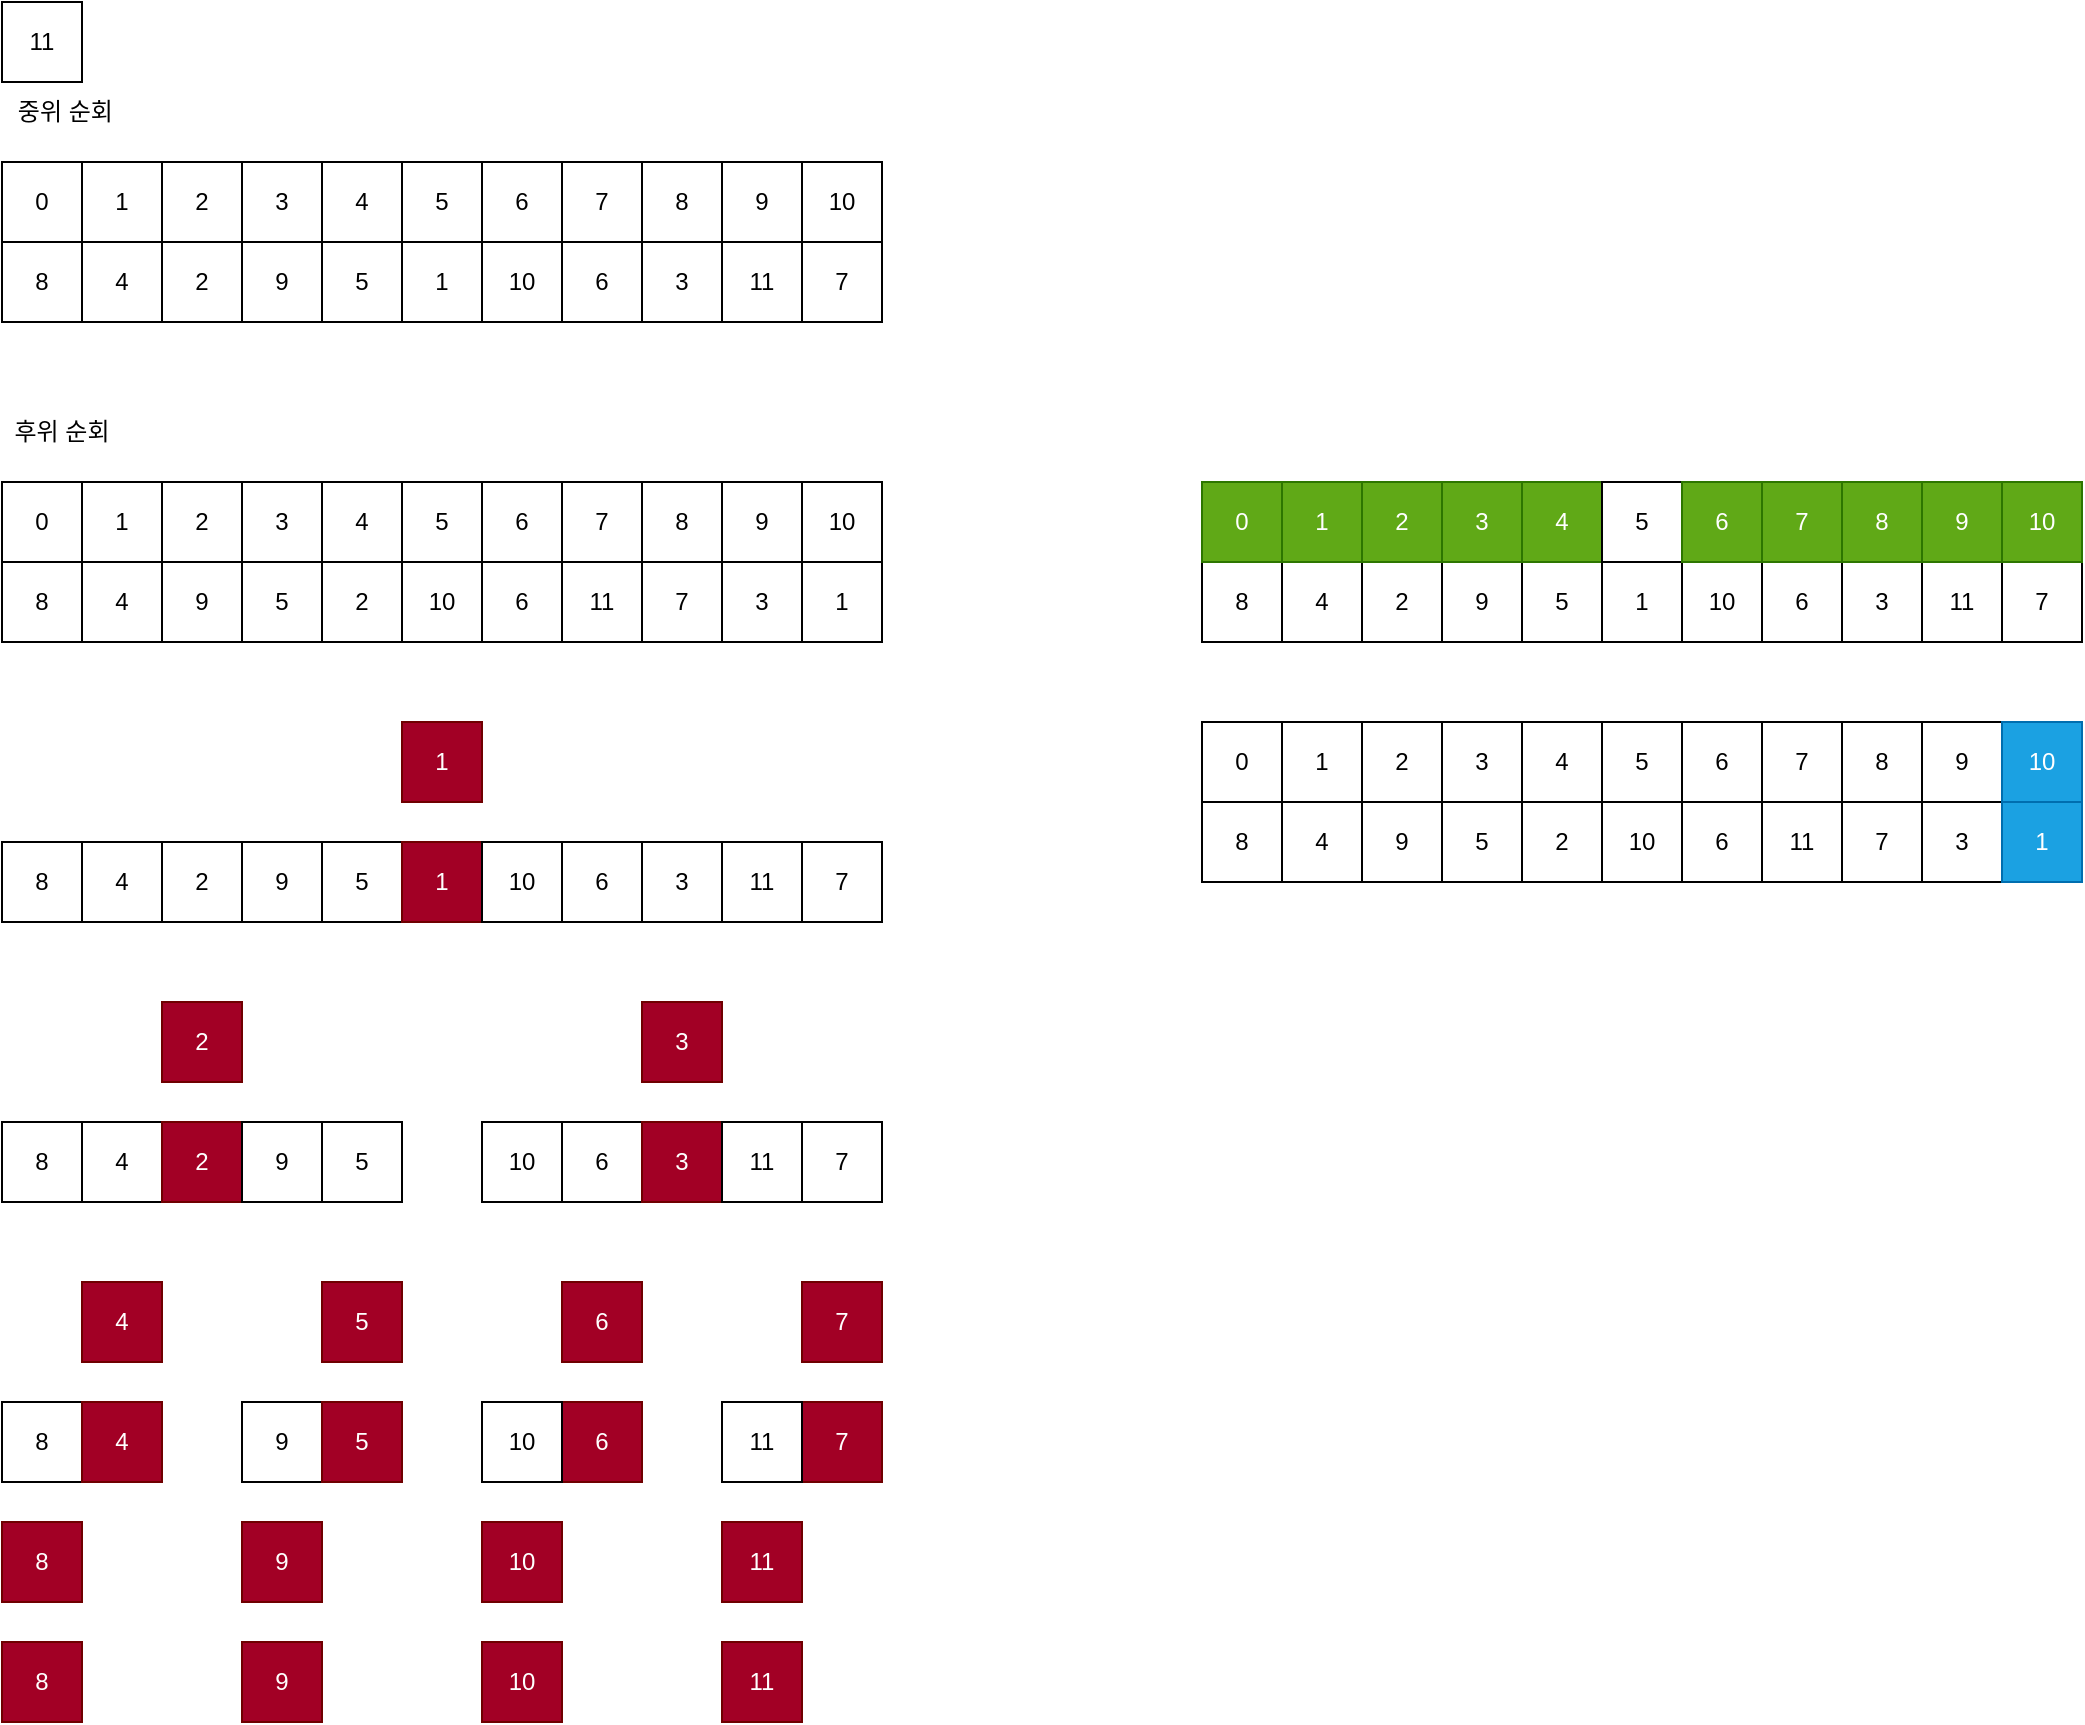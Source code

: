 <mxfile version="15.8.7" type="device"><diagram id="zvYL6F8amilkZrXNDGhH" name="페이지-1"><mxGraphModel dx="1686" dy="1008" grid="1" gridSize="10" guides="1" tooltips="1" connect="1" arrows="1" fold="1" page="1" pageScale="1" pageWidth="10000" pageHeight="10000" math="0" shadow="0"><root><mxCell id="0"/><mxCell id="1" parent="0"/><mxCell id="XoG2oAv1Ql9z4htzHts9-1" value="11" style="rounded=0;whiteSpace=wrap;html=1;" vertex="1" parent="1"><mxGeometry x="240" y="120" width="40" height="40" as="geometry"/></mxCell><mxCell id="XoG2oAv1Ql9z4htzHts9-2" value="8" style="rounded=0;whiteSpace=wrap;html=1;container=0;" vertex="1" parent="1"><mxGeometry x="240" y="240" width="40" height="40" as="geometry"/></mxCell><mxCell id="XoG2oAv1Ql9z4htzHts9-3" value="4" style="rounded=0;whiteSpace=wrap;html=1;container=0;" vertex="1" parent="1"><mxGeometry x="280" y="240" width="40" height="40" as="geometry"/></mxCell><mxCell id="XoG2oAv1Ql9z4htzHts9-4" value="2" style="rounded=0;whiteSpace=wrap;html=1;container=0;" vertex="1" parent="1"><mxGeometry x="320" y="240" width="40" height="40" as="geometry"/></mxCell><mxCell id="XoG2oAv1Ql9z4htzHts9-5" value="9" style="rounded=0;whiteSpace=wrap;html=1;container=0;" vertex="1" parent="1"><mxGeometry x="360" y="240" width="40" height="40" as="geometry"/></mxCell><mxCell id="XoG2oAv1Ql9z4htzHts9-6" value="5" style="rounded=0;whiteSpace=wrap;html=1;container=0;" vertex="1" parent="1"><mxGeometry x="400" y="240" width="40" height="40" as="geometry"/></mxCell><mxCell id="XoG2oAv1Ql9z4htzHts9-7" value="1" style="rounded=0;whiteSpace=wrap;html=1;container=0;" vertex="1" parent="1"><mxGeometry x="440" y="240" width="40" height="40" as="geometry"/></mxCell><mxCell id="XoG2oAv1Ql9z4htzHts9-8" value="10" style="rounded=0;whiteSpace=wrap;html=1;container=0;" vertex="1" parent="1"><mxGeometry x="480" y="240" width="40" height="40" as="geometry"/></mxCell><mxCell id="XoG2oAv1Ql9z4htzHts9-9" value="6" style="rounded=0;whiteSpace=wrap;html=1;container=0;" vertex="1" parent="1"><mxGeometry x="520" y="240" width="40" height="40" as="geometry"/></mxCell><mxCell id="XoG2oAv1Ql9z4htzHts9-10" value="3" style="rounded=0;whiteSpace=wrap;html=1;container=0;" vertex="1" parent="1"><mxGeometry x="560" y="240" width="40" height="40" as="geometry"/></mxCell><mxCell id="XoG2oAv1Ql9z4htzHts9-11" value="11" style="rounded=0;whiteSpace=wrap;html=1;container=0;" vertex="1" parent="1"><mxGeometry x="600" y="240" width="40" height="40" as="geometry"/></mxCell><mxCell id="XoG2oAv1Ql9z4htzHts9-12" value="7" style="rounded=0;whiteSpace=wrap;html=1;container=0;" vertex="1" parent="1"><mxGeometry x="640" y="240" width="40" height="40" as="geometry"/></mxCell><mxCell id="XoG2oAv1Ql9z4htzHts9-13" value="&amp;nbsp;중위 순회" style="text;html=1;strokeColor=none;fillColor=none;align=center;verticalAlign=middle;whiteSpace=wrap;rounded=0;container=0;" vertex="1" parent="1"><mxGeometry x="240" y="160" width="60" height="30" as="geometry"/></mxCell><mxCell id="XoG2oAv1Ql9z4htzHts9-14" value="8" style="rounded=0;whiteSpace=wrap;html=1;container=0;" vertex="1" parent="1"><mxGeometry x="240" y="400" width="40" height="40" as="geometry"/></mxCell><mxCell id="XoG2oAv1Ql9z4htzHts9-15" value="4" style="rounded=0;whiteSpace=wrap;html=1;container=0;" vertex="1" parent="1"><mxGeometry x="280" y="400" width="40" height="40" as="geometry"/></mxCell><mxCell id="XoG2oAv1Ql9z4htzHts9-16" value="9" style="rounded=0;whiteSpace=wrap;html=1;container=0;" vertex="1" parent="1"><mxGeometry x="320" y="400" width="40" height="40" as="geometry"/></mxCell><mxCell id="XoG2oAv1Ql9z4htzHts9-17" value="5" style="rounded=0;whiteSpace=wrap;html=1;container=0;" vertex="1" parent="1"><mxGeometry x="360" y="400" width="40" height="40" as="geometry"/></mxCell><mxCell id="XoG2oAv1Ql9z4htzHts9-18" value="2" style="rounded=0;whiteSpace=wrap;html=1;container=0;" vertex="1" parent="1"><mxGeometry x="400" y="400" width="40" height="40" as="geometry"/></mxCell><mxCell id="XoG2oAv1Ql9z4htzHts9-19" value="10" style="rounded=0;whiteSpace=wrap;html=1;container=0;" vertex="1" parent="1"><mxGeometry x="440" y="400" width="40" height="40" as="geometry"/></mxCell><mxCell id="XoG2oAv1Ql9z4htzHts9-20" value="6" style="rounded=0;whiteSpace=wrap;html=1;container=0;" vertex="1" parent="1"><mxGeometry x="480" y="400" width="40" height="40" as="geometry"/></mxCell><mxCell id="XoG2oAv1Ql9z4htzHts9-21" value="11" style="rounded=0;whiteSpace=wrap;html=1;container=0;" vertex="1" parent="1"><mxGeometry x="520" y="400" width="40" height="40" as="geometry"/></mxCell><mxCell id="XoG2oAv1Ql9z4htzHts9-22" value="7" style="rounded=0;whiteSpace=wrap;html=1;container=0;" vertex="1" parent="1"><mxGeometry x="560" y="400" width="40" height="40" as="geometry"/></mxCell><mxCell id="XoG2oAv1Ql9z4htzHts9-23" value="3" style="rounded=0;whiteSpace=wrap;html=1;container=0;" vertex="1" parent="1"><mxGeometry x="600" y="400" width="40" height="40" as="geometry"/></mxCell><mxCell id="XoG2oAv1Ql9z4htzHts9-24" value="1" style="rounded=0;whiteSpace=wrap;html=1;container=0;" vertex="1" parent="1"><mxGeometry x="640" y="400" width="40" height="40" as="geometry"/></mxCell><mxCell id="XoG2oAv1Ql9z4htzHts9-25" value="후위 순회" style="text;html=1;strokeColor=none;fillColor=none;align=center;verticalAlign=middle;whiteSpace=wrap;rounded=0;container=0;" vertex="1" parent="1"><mxGeometry x="240" y="320" width="60" height="30" as="geometry"/></mxCell><mxCell id="XoG2oAv1Ql9z4htzHts9-28" value="8" style="rounded=0;whiteSpace=wrap;html=1;container=0;" vertex="1" parent="1"><mxGeometry x="240" y="540" width="40" height="40" as="geometry"/></mxCell><mxCell id="XoG2oAv1Ql9z4htzHts9-29" value="4" style="rounded=0;whiteSpace=wrap;html=1;container=0;" vertex="1" parent="1"><mxGeometry x="280" y="540" width="40" height="40" as="geometry"/></mxCell><mxCell id="XoG2oAv1Ql9z4htzHts9-30" value="2" style="rounded=0;whiteSpace=wrap;html=1;container=0;" vertex="1" parent="1"><mxGeometry x="320" y="540" width="40" height="40" as="geometry"/></mxCell><mxCell id="XoG2oAv1Ql9z4htzHts9-31" value="9" style="rounded=0;whiteSpace=wrap;html=1;container=0;" vertex="1" parent="1"><mxGeometry x="360" y="540" width="40" height="40" as="geometry"/></mxCell><mxCell id="XoG2oAv1Ql9z4htzHts9-32" value="5" style="rounded=0;whiteSpace=wrap;html=1;container=0;" vertex="1" parent="1"><mxGeometry x="400" y="540" width="40" height="40" as="geometry"/></mxCell><mxCell id="XoG2oAv1Ql9z4htzHts9-33" value="1" style="rounded=0;whiteSpace=wrap;html=1;container=0;fillColor=#a20025;fontColor=#ffffff;strokeColor=#6F0000;" vertex="1" parent="1"><mxGeometry x="440" y="540" width="40" height="40" as="geometry"/></mxCell><mxCell id="XoG2oAv1Ql9z4htzHts9-34" value="10" style="rounded=0;whiteSpace=wrap;html=1;container=0;" vertex="1" parent="1"><mxGeometry x="480" y="540" width="40" height="40" as="geometry"/></mxCell><mxCell id="XoG2oAv1Ql9z4htzHts9-35" value="6" style="rounded=0;whiteSpace=wrap;html=1;container=0;" vertex="1" parent="1"><mxGeometry x="520" y="540" width="40" height="40" as="geometry"/></mxCell><mxCell id="XoG2oAv1Ql9z4htzHts9-36" value="3" style="rounded=0;whiteSpace=wrap;html=1;container=0;" vertex="1" parent="1"><mxGeometry x="560" y="540" width="40" height="40" as="geometry"/></mxCell><mxCell id="XoG2oAv1Ql9z4htzHts9-37" value="11" style="rounded=0;whiteSpace=wrap;html=1;container=0;" vertex="1" parent="1"><mxGeometry x="600" y="540" width="40" height="40" as="geometry"/></mxCell><mxCell id="XoG2oAv1Ql9z4htzHts9-38" value="7" style="rounded=0;whiteSpace=wrap;html=1;container=0;" vertex="1" parent="1"><mxGeometry x="640" y="540" width="40" height="40" as="geometry"/></mxCell><mxCell id="XoG2oAv1Ql9z4htzHts9-40" value="1" style="rounded=0;whiteSpace=wrap;html=1;container=0;fillColor=#a20025;fontColor=#ffffff;strokeColor=#6F0000;" vertex="1" parent="1"><mxGeometry x="440" y="480" width="40" height="40" as="geometry"/></mxCell><mxCell id="XoG2oAv1Ql9z4htzHts9-41" value="10" style="rounded=0;whiteSpace=wrap;html=1;container=0;" vertex="1" parent="1"><mxGeometry x="480" y="680" width="40" height="40" as="geometry"/></mxCell><mxCell id="XoG2oAv1Ql9z4htzHts9-42" value="6" style="rounded=0;whiteSpace=wrap;html=1;container=0;" vertex="1" parent="1"><mxGeometry x="520" y="680" width="40" height="40" as="geometry"/></mxCell><mxCell id="XoG2oAv1Ql9z4htzHts9-43" value="3" style="rounded=0;whiteSpace=wrap;html=1;container=0;fillColor=#a20025;fontColor=#ffffff;strokeColor=#6F0000;" vertex="1" parent="1"><mxGeometry x="560" y="680" width="40" height="40" as="geometry"/></mxCell><mxCell id="XoG2oAv1Ql9z4htzHts9-44" value="11" style="rounded=0;whiteSpace=wrap;html=1;container=0;" vertex="1" parent="1"><mxGeometry x="600" y="680" width="40" height="40" as="geometry"/></mxCell><mxCell id="XoG2oAv1Ql9z4htzHts9-45" value="7" style="rounded=0;whiteSpace=wrap;html=1;container=0;" vertex="1" parent="1"><mxGeometry x="640" y="680" width="40" height="40" as="geometry"/></mxCell><mxCell id="XoG2oAv1Ql9z4htzHts9-46" value="3" style="rounded=0;whiteSpace=wrap;html=1;container=0;fillColor=#a20025;fontColor=#ffffff;strokeColor=#6F0000;" vertex="1" parent="1"><mxGeometry x="560" y="620" width="40" height="40" as="geometry"/></mxCell><mxCell id="XoG2oAv1Ql9z4htzHts9-47" value="7" style="rounded=0;whiteSpace=wrap;html=1;container=0;fillColor=#a20025;fontColor=#ffffff;strokeColor=#6F0000;" vertex="1" parent="1"><mxGeometry x="640" y="820" width="40" height="40" as="geometry"/></mxCell><mxCell id="XoG2oAv1Ql9z4htzHts9-48" value="11" style="rounded=0;whiteSpace=wrap;html=1;container=0;fillColor=#a20025;fontColor=#ffffff;strokeColor=#6F0000;" vertex="1" parent="1"><mxGeometry x="600" y="940" width="40" height="40" as="geometry"/></mxCell><mxCell id="XoG2oAv1Ql9z4htzHts9-49" value="7" style="rounded=0;whiteSpace=wrap;html=1;container=0;fillColor=#a20025;fontColor=#ffffff;strokeColor=#6F0000;" vertex="1" parent="1"><mxGeometry x="640" y="760" width="40" height="40" as="geometry"/></mxCell><mxCell id="XoG2oAv1Ql9z4htzHts9-50" value="11" style="rounded=0;whiteSpace=wrap;html=1;container=0;" vertex="1" parent="1"><mxGeometry x="600" y="820" width="40" height="40" as="geometry"/></mxCell><mxCell id="XoG2oAv1Ql9z4htzHts9-51" value="11" style="rounded=0;whiteSpace=wrap;html=1;container=0;fillColor=#a20025;fontColor=#ffffff;strokeColor=#6F0000;" vertex="1" parent="1"><mxGeometry x="600" y="880" width="40" height="40" as="geometry"/></mxCell><mxCell id="XoG2oAv1Ql9z4htzHts9-52" value="6" style="rounded=0;whiteSpace=wrap;html=1;container=0;fillColor=#a20025;fontColor=#ffffff;strokeColor=#6F0000;" vertex="1" parent="1"><mxGeometry x="520" y="820" width="40" height="40" as="geometry"/></mxCell><mxCell id="XoG2oAv1Ql9z4htzHts9-53" value="10" style="rounded=0;whiteSpace=wrap;html=1;container=0;" vertex="1" parent="1"><mxGeometry x="480" y="820" width="40" height="40" as="geometry"/></mxCell><mxCell id="XoG2oAv1Ql9z4htzHts9-56" value="6" style="rounded=0;whiteSpace=wrap;html=1;container=0;fillColor=#a20025;fontColor=#ffffff;strokeColor=#6F0000;" vertex="1" parent="1"><mxGeometry x="520" y="760" width="40" height="40" as="geometry"/></mxCell><mxCell id="XoG2oAv1Ql9z4htzHts9-57" value="10" style="rounded=0;whiteSpace=wrap;html=1;container=0;fillColor=#a20025;fontColor=#ffffff;strokeColor=#6F0000;" vertex="1" parent="1"><mxGeometry x="480" y="880" width="40" height="40" as="geometry"/></mxCell><mxCell id="XoG2oAv1Ql9z4htzHts9-58" value="10" style="rounded=0;whiteSpace=wrap;html=1;container=0;fillColor=#a20025;fontColor=#ffffff;strokeColor=#6F0000;" vertex="1" parent="1"><mxGeometry x="480" y="940" width="40" height="40" as="geometry"/></mxCell><mxCell id="XoG2oAv1Ql9z4htzHts9-59" value="8" style="rounded=0;whiteSpace=wrap;html=1;container=0;" vertex="1" parent="1"><mxGeometry x="240" y="680" width="40" height="40" as="geometry"/></mxCell><mxCell id="XoG2oAv1Ql9z4htzHts9-60" value="4" style="rounded=0;whiteSpace=wrap;html=1;container=0;" vertex="1" parent="1"><mxGeometry x="280" y="680" width="40" height="40" as="geometry"/></mxCell><mxCell id="XoG2oAv1Ql9z4htzHts9-61" value="2" style="rounded=0;whiteSpace=wrap;html=1;container=0;fillColor=#a20025;fontColor=#ffffff;strokeColor=#6F0000;" vertex="1" parent="1"><mxGeometry x="320" y="680" width="40" height="40" as="geometry"/></mxCell><mxCell id="XoG2oAv1Ql9z4htzHts9-62" value="9" style="rounded=0;whiteSpace=wrap;html=1;container=0;" vertex="1" parent="1"><mxGeometry x="360" y="680" width="40" height="40" as="geometry"/></mxCell><mxCell id="XoG2oAv1Ql9z4htzHts9-63" value="5" style="rounded=0;whiteSpace=wrap;html=1;container=0;" vertex="1" parent="1"><mxGeometry x="400" y="680" width="40" height="40" as="geometry"/></mxCell><mxCell id="XoG2oAv1Ql9z4htzHts9-64" value="2" style="rounded=0;whiteSpace=wrap;html=1;container=0;fillColor=#a20025;fontColor=#ffffff;strokeColor=#6F0000;" vertex="1" parent="1"><mxGeometry x="320" y="620" width="40" height="40" as="geometry"/></mxCell><mxCell id="XoG2oAv1Ql9z4htzHts9-65" value="9" style="rounded=0;whiteSpace=wrap;html=1;container=0;" vertex="1" parent="1"><mxGeometry x="360" y="820" width="40" height="40" as="geometry"/></mxCell><mxCell id="XoG2oAv1Ql9z4htzHts9-66" value="5" style="rounded=0;whiteSpace=wrap;html=1;container=0;fillColor=#a20025;fontColor=#ffffff;strokeColor=#6F0000;" vertex="1" parent="1"><mxGeometry x="400" y="820" width="40" height="40" as="geometry"/></mxCell><mxCell id="XoG2oAv1Ql9z4htzHts9-67" value="5" style="rounded=0;whiteSpace=wrap;html=1;container=0;fillColor=#a20025;fontColor=#ffffff;strokeColor=#6F0000;" vertex="1" parent="1"><mxGeometry x="400" y="760" width="40" height="40" as="geometry"/></mxCell><mxCell id="XoG2oAv1Ql9z4htzHts9-68" value="9" style="rounded=0;whiteSpace=wrap;html=1;container=0;fillColor=#a20025;fontColor=#ffffff;strokeColor=#6F0000;" vertex="1" parent="1"><mxGeometry x="360" y="940" width="40" height="40" as="geometry"/></mxCell><mxCell id="XoG2oAv1Ql9z4htzHts9-69" value="9" style="rounded=0;whiteSpace=wrap;html=1;container=0;fillColor=#a20025;fontColor=#ffffff;strokeColor=#6F0000;" vertex="1" parent="1"><mxGeometry x="360" y="880" width="40" height="40" as="geometry"/></mxCell><mxCell id="XoG2oAv1Ql9z4htzHts9-70" value="8" style="rounded=0;whiteSpace=wrap;html=1;container=0;" vertex="1" parent="1"><mxGeometry x="240" y="820" width="40" height="40" as="geometry"/></mxCell><mxCell id="XoG2oAv1Ql9z4htzHts9-71" value="4" style="rounded=0;whiteSpace=wrap;html=1;container=0;fillColor=#a20025;fontColor=#ffffff;strokeColor=#6F0000;" vertex="1" parent="1"><mxGeometry x="280" y="820" width="40" height="40" as="geometry"/></mxCell><mxCell id="XoG2oAv1Ql9z4htzHts9-72" value="4" style="rounded=0;whiteSpace=wrap;html=1;container=0;fillColor=#a20025;fontColor=#ffffff;strokeColor=#6F0000;" vertex="1" parent="1"><mxGeometry x="280" y="760" width="40" height="40" as="geometry"/></mxCell><mxCell id="XoG2oAv1Ql9z4htzHts9-73" value="8" style="rounded=0;whiteSpace=wrap;html=1;container=0;fillColor=#a20025;fontColor=#ffffff;strokeColor=#6F0000;" vertex="1" parent="1"><mxGeometry x="240" y="880" width="40" height="40" as="geometry"/></mxCell><mxCell id="XoG2oAv1Ql9z4htzHts9-74" value="8" style="rounded=0;whiteSpace=wrap;html=1;container=0;fillColor=#a20025;fontColor=#ffffff;strokeColor=#6F0000;" vertex="1" parent="1"><mxGeometry x="240" y="940" width="40" height="40" as="geometry"/></mxCell><mxCell id="XoG2oAv1Ql9z4htzHts9-75" value="0" style="rounded=0;whiteSpace=wrap;html=1;container=0;" vertex="1" parent="1"><mxGeometry x="240" y="360" width="40" height="40" as="geometry"/></mxCell><mxCell id="XoG2oAv1Ql9z4htzHts9-76" value="1" style="rounded=0;whiteSpace=wrap;html=1;container=0;" vertex="1" parent="1"><mxGeometry x="280" y="360" width="40" height="40" as="geometry"/></mxCell><mxCell id="XoG2oAv1Ql9z4htzHts9-77" value="2" style="rounded=0;whiteSpace=wrap;html=1;container=0;" vertex="1" parent="1"><mxGeometry x="320" y="360" width="40" height="40" as="geometry"/></mxCell><mxCell id="XoG2oAv1Ql9z4htzHts9-78" value="3" style="rounded=0;whiteSpace=wrap;html=1;container=0;" vertex="1" parent="1"><mxGeometry x="360" y="360" width="40" height="40" as="geometry"/></mxCell><mxCell id="XoG2oAv1Ql9z4htzHts9-79" value="4" style="rounded=0;whiteSpace=wrap;html=1;container=0;" vertex="1" parent="1"><mxGeometry x="400" y="360" width="40" height="40" as="geometry"/></mxCell><mxCell id="XoG2oAv1Ql9z4htzHts9-80" value="5" style="rounded=0;whiteSpace=wrap;html=1;container=0;" vertex="1" parent="1"><mxGeometry x="440" y="360" width="40" height="40" as="geometry"/></mxCell><mxCell id="XoG2oAv1Ql9z4htzHts9-81" value="6" style="rounded=0;whiteSpace=wrap;html=1;container=0;" vertex="1" parent="1"><mxGeometry x="480" y="360" width="40" height="40" as="geometry"/></mxCell><mxCell id="XoG2oAv1Ql9z4htzHts9-82" value="7" style="rounded=0;whiteSpace=wrap;html=1;container=0;" vertex="1" parent="1"><mxGeometry x="520" y="360" width="40" height="40" as="geometry"/></mxCell><mxCell id="XoG2oAv1Ql9z4htzHts9-83" value="8" style="rounded=0;whiteSpace=wrap;html=1;container=0;" vertex="1" parent="1"><mxGeometry x="560" y="360" width="40" height="40" as="geometry"/></mxCell><mxCell id="XoG2oAv1Ql9z4htzHts9-84" value="9" style="rounded=0;whiteSpace=wrap;html=1;container=0;" vertex="1" parent="1"><mxGeometry x="600" y="360" width="40" height="40" as="geometry"/></mxCell><mxCell id="XoG2oAv1Ql9z4htzHts9-85" value="10" style="rounded=0;whiteSpace=wrap;html=1;container=0;" vertex="1" parent="1"><mxGeometry x="640" y="360" width="40" height="40" as="geometry"/></mxCell><mxCell id="XoG2oAv1Ql9z4htzHts9-88" value="0" style="rounded=0;whiteSpace=wrap;html=1;container=0;" vertex="1" parent="1"><mxGeometry x="240" y="200" width="40" height="40" as="geometry"/></mxCell><mxCell id="XoG2oAv1Ql9z4htzHts9-89" value="1" style="rounded=0;whiteSpace=wrap;html=1;container=0;" vertex="1" parent="1"><mxGeometry x="280" y="200" width="40" height="40" as="geometry"/></mxCell><mxCell id="XoG2oAv1Ql9z4htzHts9-90" value="2" style="rounded=0;whiteSpace=wrap;html=1;container=0;" vertex="1" parent="1"><mxGeometry x="320" y="200" width="40" height="40" as="geometry"/></mxCell><mxCell id="XoG2oAv1Ql9z4htzHts9-91" value="3" style="rounded=0;whiteSpace=wrap;html=1;container=0;" vertex="1" parent="1"><mxGeometry x="360" y="200" width="40" height="40" as="geometry"/></mxCell><mxCell id="XoG2oAv1Ql9z4htzHts9-92" value="4" style="rounded=0;whiteSpace=wrap;html=1;container=0;" vertex="1" parent="1"><mxGeometry x="400" y="200" width="40" height="40" as="geometry"/></mxCell><mxCell id="XoG2oAv1Ql9z4htzHts9-93" value="5" style="rounded=0;whiteSpace=wrap;html=1;container=0;" vertex="1" parent="1"><mxGeometry x="440" y="200" width="40" height="40" as="geometry"/></mxCell><mxCell id="XoG2oAv1Ql9z4htzHts9-94" value="6" style="rounded=0;whiteSpace=wrap;html=1;container=0;" vertex="1" parent="1"><mxGeometry x="480" y="200" width="40" height="40" as="geometry"/></mxCell><mxCell id="XoG2oAv1Ql9z4htzHts9-95" value="7" style="rounded=0;whiteSpace=wrap;html=1;container=0;" vertex="1" parent="1"><mxGeometry x="520" y="200" width="40" height="40" as="geometry"/></mxCell><mxCell id="XoG2oAv1Ql9z4htzHts9-96" value="8" style="rounded=0;whiteSpace=wrap;html=1;container=0;" vertex="1" parent="1"><mxGeometry x="560" y="200" width="40" height="40" as="geometry"/></mxCell><mxCell id="XoG2oAv1Ql9z4htzHts9-97" value="9" style="rounded=0;whiteSpace=wrap;html=1;container=0;" vertex="1" parent="1"><mxGeometry x="600" y="200" width="40" height="40" as="geometry"/></mxCell><mxCell id="XoG2oAv1Ql9z4htzHts9-98" value="10" style="rounded=0;whiteSpace=wrap;html=1;container=0;" vertex="1" parent="1"><mxGeometry x="640" y="200" width="40" height="40" as="geometry"/></mxCell><mxCell id="XoG2oAv1Ql9z4htzHts9-99" value="8" style="rounded=0;whiteSpace=wrap;html=1;container=0;" vertex="1" parent="1"><mxGeometry x="840" y="400" width="40" height="40" as="geometry"/></mxCell><mxCell id="XoG2oAv1Ql9z4htzHts9-100" value="4" style="rounded=0;whiteSpace=wrap;html=1;container=0;" vertex="1" parent="1"><mxGeometry x="880" y="400" width="40" height="40" as="geometry"/></mxCell><mxCell id="XoG2oAv1Ql9z4htzHts9-101" value="2" style="rounded=0;whiteSpace=wrap;html=1;container=0;" vertex="1" parent="1"><mxGeometry x="920" y="400" width="40" height="40" as="geometry"/></mxCell><mxCell id="XoG2oAv1Ql9z4htzHts9-102" value="9" style="rounded=0;whiteSpace=wrap;html=1;container=0;" vertex="1" parent="1"><mxGeometry x="960" y="400" width="40" height="40" as="geometry"/></mxCell><mxCell id="XoG2oAv1Ql9z4htzHts9-103" value="5" style="rounded=0;whiteSpace=wrap;html=1;container=0;" vertex="1" parent="1"><mxGeometry x="1000" y="400" width="40" height="40" as="geometry"/></mxCell><mxCell id="XoG2oAv1Ql9z4htzHts9-104" value="1" style="rounded=0;whiteSpace=wrap;html=1;container=0;" vertex="1" parent="1"><mxGeometry x="1040" y="400" width="40" height="40" as="geometry"/></mxCell><mxCell id="XoG2oAv1Ql9z4htzHts9-105" value="10" style="rounded=0;whiteSpace=wrap;html=1;container=0;" vertex="1" parent="1"><mxGeometry x="1080" y="400" width="40" height="40" as="geometry"/></mxCell><mxCell id="XoG2oAv1Ql9z4htzHts9-106" value="6" style="rounded=0;whiteSpace=wrap;html=1;container=0;" vertex="1" parent="1"><mxGeometry x="1120" y="400" width="40" height="40" as="geometry"/></mxCell><mxCell id="XoG2oAv1Ql9z4htzHts9-107" value="3" style="rounded=0;whiteSpace=wrap;html=1;container=0;" vertex="1" parent="1"><mxGeometry x="1160" y="400" width="40" height="40" as="geometry"/></mxCell><mxCell id="XoG2oAv1Ql9z4htzHts9-108" value="11" style="rounded=0;whiteSpace=wrap;html=1;container=0;" vertex="1" parent="1"><mxGeometry x="1200" y="400" width="40" height="40" as="geometry"/></mxCell><mxCell id="XoG2oAv1Ql9z4htzHts9-109" value="7" style="rounded=0;whiteSpace=wrap;html=1;container=0;" vertex="1" parent="1"><mxGeometry x="1240" y="400" width="40" height="40" as="geometry"/></mxCell><mxCell id="XoG2oAv1Ql9z4htzHts9-110" value="0" style="rounded=0;whiteSpace=wrap;html=1;container=0;fillColor=#60a917;fontColor=#ffffff;strokeColor=#2D7600;" vertex="1" parent="1"><mxGeometry x="840" y="360" width="40" height="40" as="geometry"/></mxCell><mxCell id="XoG2oAv1Ql9z4htzHts9-111" value="1" style="rounded=0;whiteSpace=wrap;html=1;container=0;fillColor=#60a917;fontColor=#ffffff;strokeColor=#2D7600;" vertex="1" parent="1"><mxGeometry x="880" y="360" width="40" height="40" as="geometry"/></mxCell><mxCell id="XoG2oAv1Ql9z4htzHts9-112" value="2" style="rounded=0;whiteSpace=wrap;html=1;container=0;fillColor=#60a917;fontColor=#ffffff;strokeColor=#2D7600;" vertex="1" parent="1"><mxGeometry x="920" y="360" width="40" height="40" as="geometry"/></mxCell><mxCell id="XoG2oAv1Ql9z4htzHts9-113" value="3" style="rounded=0;whiteSpace=wrap;html=1;container=0;fillColor=#60a917;fontColor=#ffffff;strokeColor=#2D7600;" vertex="1" parent="1"><mxGeometry x="960" y="360" width="40" height="40" as="geometry"/></mxCell><mxCell id="XoG2oAv1Ql9z4htzHts9-114" value="4" style="rounded=0;whiteSpace=wrap;html=1;container=0;fillColor=#60a917;fontColor=#ffffff;strokeColor=#2D7600;" vertex="1" parent="1"><mxGeometry x="1000" y="360" width="40" height="40" as="geometry"/></mxCell><mxCell id="XoG2oAv1Ql9z4htzHts9-115" value="5" style="rounded=0;whiteSpace=wrap;html=1;container=0;" vertex="1" parent="1"><mxGeometry x="1040" y="360" width="40" height="40" as="geometry"/></mxCell><mxCell id="XoG2oAv1Ql9z4htzHts9-116" value="6" style="rounded=0;whiteSpace=wrap;html=1;container=0;fillColor=#60a917;fontColor=#ffffff;strokeColor=#2D7600;" vertex="1" parent="1"><mxGeometry x="1080" y="360" width="40" height="40" as="geometry"/></mxCell><mxCell id="XoG2oAv1Ql9z4htzHts9-117" value="7" style="rounded=0;whiteSpace=wrap;html=1;container=0;fillColor=#60a917;fontColor=#ffffff;strokeColor=#2D7600;" vertex="1" parent="1"><mxGeometry x="1120" y="360" width="40" height="40" as="geometry"/></mxCell><mxCell id="XoG2oAv1Ql9z4htzHts9-118" value="8" style="rounded=0;whiteSpace=wrap;html=1;container=0;fillColor=#60a917;fontColor=#ffffff;strokeColor=#2D7600;" vertex="1" parent="1"><mxGeometry x="1160" y="360" width="40" height="40" as="geometry"/></mxCell><mxCell id="XoG2oAv1Ql9z4htzHts9-119" value="9" style="rounded=0;whiteSpace=wrap;html=1;container=0;fillColor=#60a917;fontColor=#ffffff;strokeColor=#2D7600;" vertex="1" parent="1"><mxGeometry x="1200" y="360" width="40" height="40" as="geometry"/></mxCell><mxCell id="XoG2oAv1Ql9z4htzHts9-120" value="10" style="rounded=0;whiteSpace=wrap;html=1;container=0;fillColor=#60a917;fontColor=#ffffff;strokeColor=#2D7600;" vertex="1" parent="1"><mxGeometry x="1240" y="360" width="40" height="40" as="geometry"/></mxCell><mxCell id="XoG2oAv1Ql9z4htzHts9-143" value="8" style="rounded=0;whiteSpace=wrap;html=1;container=0;" vertex="1" parent="1"><mxGeometry x="840" y="520" width="40" height="40" as="geometry"/></mxCell><mxCell id="XoG2oAv1Ql9z4htzHts9-144" value="4" style="rounded=0;whiteSpace=wrap;html=1;container=0;" vertex="1" parent="1"><mxGeometry x="880" y="520" width="40" height="40" as="geometry"/></mxCell><mxCell id="XoG2oAv1Ql9z4htzHts9-145" value="9" style="rounded=0;whiteSpace=wrap;html=1;container=0;" vertex="1" parent="1"><mxGeometry x="920" y="520" width="40" height="40" as="geometry"/></mxCell><mxCell id="XoG2oAv1Ql9z4htzHts9-146" value="5" style="rounded=0;whiteSpace=wrap;html=1;container=0;" vertex="1" parent="1"><mxGeometry x="960" y="520" width="40" height="40" as="geometry"/></mxCell><mxCell id="XoG2oAv1Ql9z4htzHts9-147" value="2" style="rounded=0;whiteSpace=wrap;html=1;container=0;" vertex="1" parent="1"><mxGeometry x="1000" y="520" width="40" height="40" as="geometry"/></mxCell><mxCell id="XoG2oAv1Ql9z4htzHts9-148" value="10" style="rounded=0;whiteSpace=wrap;html=1;container=0;" vertex="1" parent="1"><mxGeometry x="1040" y="520" width="40" height="40" as="geometry"/></mxCell><mxCell id="XoG2oAv1Ql9z4htzHts9-149" value="6" style="rounded=0;whiteSpace=wrap;html=1;container=0;" vertex="1" parent="1"><mxGeometry x="1080" y="520" width="40" height="40" as="geometry"/></mxCell><mxCell id="XoG2oAv1Ql9z4htzHts9-150" value="11" style="rounded=0;whiteSpace=wrap;html=1;container=0;" vertex="1" parent="1"><mxGeometry x="1120" y="520" width="40" height="40" as="geometry"/></mxCell><mxCell id="XoG2oAv1Ql9z4htzHts9-151" value="7" style="rounded=0;whiteSpace=wrap;html=1;container=0;" vertex="1" parent="1"><mxGeometry x="1160" y="520" width="40" height="40" as="geometry"/></mxCell><mxCell id="XoG2oAv1Ql9z4htzHts9-152" value="3" style="rounded=0;whiteSpace=wrap;html=1;container=0;" vertex="1" parent="1"><mxGeometry x="1200" y="520" width="40" height="40" as="geometry"/></mxCell><mxCell id="XoG2oAv1Ql9z4htzHts9-153" value="1" style="rounded=0;whiteSpace=wrap;html=1;container=0;fillColor=#1ba1e2;fontColor=#ffffff;strokeColor=#006EAF;" vertex="1" parent="1"><mxGeometry x="1240" y="520" width="40" height="40" as="geometry"/></mxCell><mxCell id="XoG2oAv1Ql9z4htzHts9-154" value="0" style="rounded=0;whiteSpace=wrap;html=1;container=0;" vertex="1" parent="1"><mxGeometry x="840" y="480" width="40" height="40" as="geometry"/></mxCell><mxCell id="XoG2oAv1Ql9z4htzHts9-155" value="1" style="rounded=0;whiteSpace=wrap;html=1;container=0;" vertex="1" parent="1"><mxGeometry x="880" y="480" width="40" height="40" as="geometry"/></mxCell><mxCell id="XoG2oAv1Ql9z4htzHts9-156" value="2" style="rounded=0;whiteSpace=wrap;html=1;container=0;" vertex="1" parent="1"><mxGeometry x="920" y="480" width="40" height="40" as="geometry"/></mxCell><mxCell id="XoG2oAv1Ql9z4htzHts9-157" value="3" style="rounded=0;whiteSpace=wrap;html=1;container=0;" vertex="1" parent="1"><mxGeometry x="960" y="480" width="40" height="40" as="geometry"/></mxCell><mxCell id="XoG2oAv1Ql9z4htzHts9-158" value="4" style="rounded=0;whiteSpace=wrap;html=1;container=0;" vertex="1" parent="1"><mxGeometry x="1000" y="480" width="40" height="40" as="geometry"/></mxCell><mxCell id="XoG2oAv1Ql9z4htzHts9-159" value="5" style="rounded=0;whiteSpace=wrap;html=1;container=0;" vertex="1" parent="1"><mxGeometry x="1040" y="480" width="40" height="40" as="geometry"/></mxCell><mxCell id="XoG2oAv1Ql9z4htzHts9-160" value="6" style="rounded=0;whiteSpace=wrap;html=1;container=0;" vertex="1" parent="1"><mxGeometry x="1080" y="480" width="40" height="40" as="geometry"/></mxCell><mxCell id="XoG2oAv1Ql9z4htzHts9-161" value="7" style="rounded=0;whiteSpace=wrap;html=1;container=0;" vertex="1" parent="1"><mxGeometry x="1120" y="480" width="40" height="40" as="geometry"/></mxCell><mxCell id="XoG2oAv1Ql9z4htzHts9-162" value="8" style="rounded=0;whiteSpace=wrap;html=1;container=0;" vertex="1" parent="1"><mxGeometry x="1160" y="480" width="40" height="40" as="geometry"/></mxCell><mxCell id="XoG2oAv1Ql9z4htzHts9-163" value="9" style="rounded=0;whiteSpace=wrap;html=1;container=0;" vertex="1" parent="1"><mxGeometry x="1200" y="480" width="40" height="40" as="geometry"/></mxCell><mxCell id="XoG2oAv1Ql9z4htzHts9-164" value="10" style="rounded=0;whiteSpace=wrap;html=1;container=0;fillColor=#1ba1e2;fontColor=#ffffff;strokeColor=#006EAF;" vertex="1" parent="1"><mxGeometry x="1240" y="480" width="40" height="40" as="geometry"/></mxCell></root></mxGraphModel></diagram></mxfile>